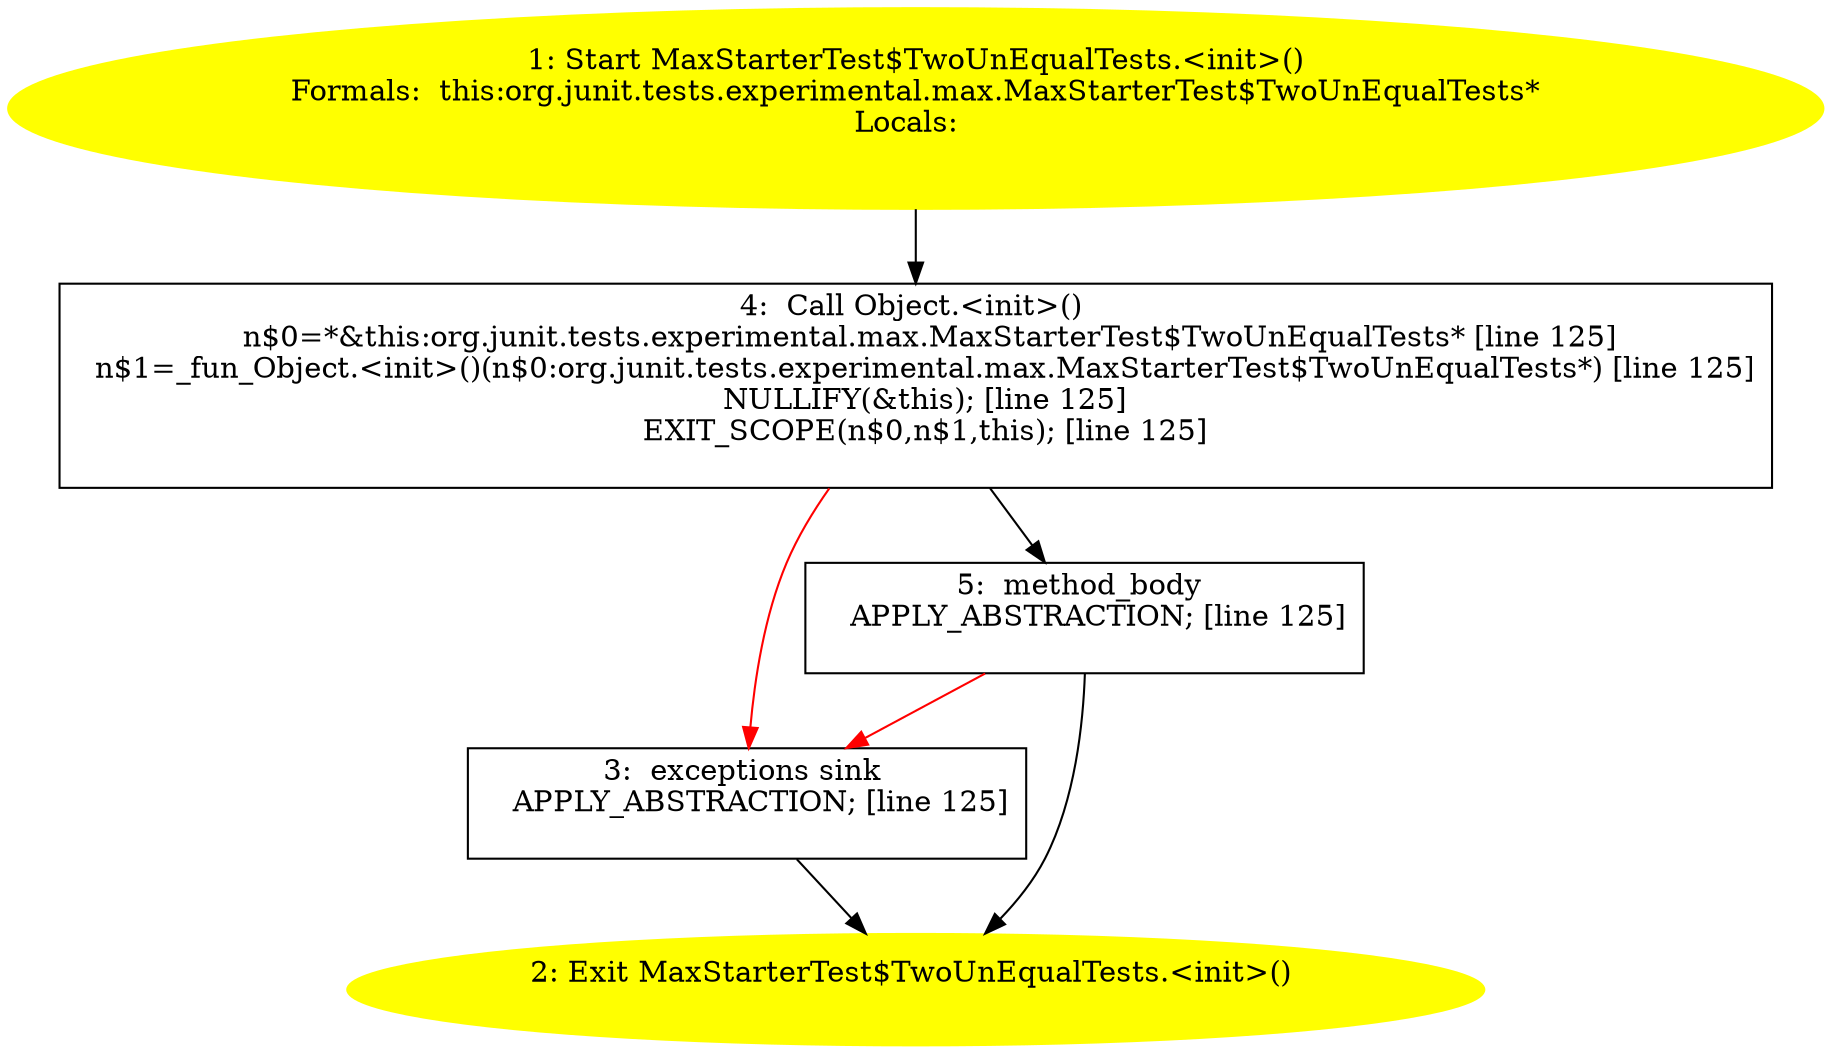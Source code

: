 /* @generated */
digraph cfg {
"org.junit.tests.experimental.max.MaxStarterTest$TwoUnEqualTests.<init>().1858d4c9747471094f5d5b13928d212d_1" [label="1: Start MaxStarterTest$TwoUnEqualTests.<init>()\nFormals:  this:org.junit.tests.experimental.max.MaxStarterTest$TwoUnEqualTests*\nLocals:  \n  " color=yellow style=filled]
	

	 "org.junit.tests.experimental.max.MaxStarterTest$TwoUnEqualTests.<init>().1858d4c9747471094f5d5b13928d212d_1" -> "org.junit.tests.experimental.max.MaxStarterTest$TwoUnEqualTests.<init>().1858d4c9747471094f5d5b13928d212d_4" ;
"org.junit.tests.experimental.max.MaxStarterTest$TwoUnEqualTests.<init>().1858d4c9747471094f5d5b13928d212d_2" [label="2: Exit MaxStarterTest$TwoUnEqualTests.<init>() \n  " color=yellow style=filled]
	

"org.junit.tests.experimental.max.MaxStarterTest$TwoUnEqualTests.<init>().1858d4c9747471094f5d5b13928d212d_3" [label="3:  exceptions sink \n   APPLY_ABSTRACTION; [line 125]\n " shape="box"]
	

	 "org.junit.tests.experimental.max.MaxStarterTest$TwoUnEqualTests.<init>().1858d4c9747471094f5d5b13928d212d_3" -> "org.junit.tests.experimental.max.MaxStarterTest$TwoUnEqualTests.<init>().1858d4c9747471094f5d5b13928d212d_2" ;
"org.junit.tests.experimental.max.MaxStarterTest$TwoUnEqualTests.<init>().1858d4c9747471094f5d5b13928d212d_4" [label="4:  Call Object.<init>() \n   n$0=*&this:org.junit.tests.experimental.max.MaxStarterTest$TwoUnEqualTests* [line 125]\n  n$1=_fun_Object.<init>()(n$0:org.junit.tests.experimental.max.MaxStarterTest$TwoUnEqualTests*) [line 125]\n  NULLIFY(&this); [line 125]\n  EXIT_SCOPE(n$0,n$1,this); [line 125]\n " shape="box"]
	

	 "org.junit.tests.experimental.max.MaxStarterTest$TwoUnEqualTests.<init>().1858d4c9747471094f5d5b13928d212d_4" -> "org.junit.tests.experimental.max.MaxStarterTest$TwoUnEqualTests.<init>().1858d4c9747471094f5d5b13928d212d_5" ;
	 "org.junit.tests.experimental.max.MaxStarterTest$TwoUnEqualTests.<init>().1858d4c9747471094f5d5b13928d212d_4" -> "org.junit.tests.experimental.max.MaxStarterTest$TwoUnEqualTests.<init>().1858d4c9747471094f5d5b13928d212d_3" [color="red" ];
"org.junit.tests.experimental.max.MaxStarterTest$TwoUnEqualTests.<init>().1858d4c9747471094f5d5b13928d212d_5" [label="5:  method_body \n   APPLY_ABSTRACTION; [line 125]\n " shape="box"]
	

	 "org.junit.tests.experimental.max.MaxStarterTest$TwoUnEqualTests.<init>().1858d4c9747471094f5d5b13928d212d_5" -> "org.junit.tests.experimental.max.MaxStarterTest$TwoUnEqualTests.<init>().1858d4c9747471094f5d5b13928d212d_2" ;
	 "org.junit.tests.experimental.max.MaxStarterTest$TwoUnEqualTests.<init>().1858d4c9747471094f5d5b13928d212d_5" -> "org.junit.tests.experimental.max.MaxStarterTest$TwoUnEqualTests.<init>().1858d4c9747471094f5d5b13928d212d_3" [color="red" ];
}
